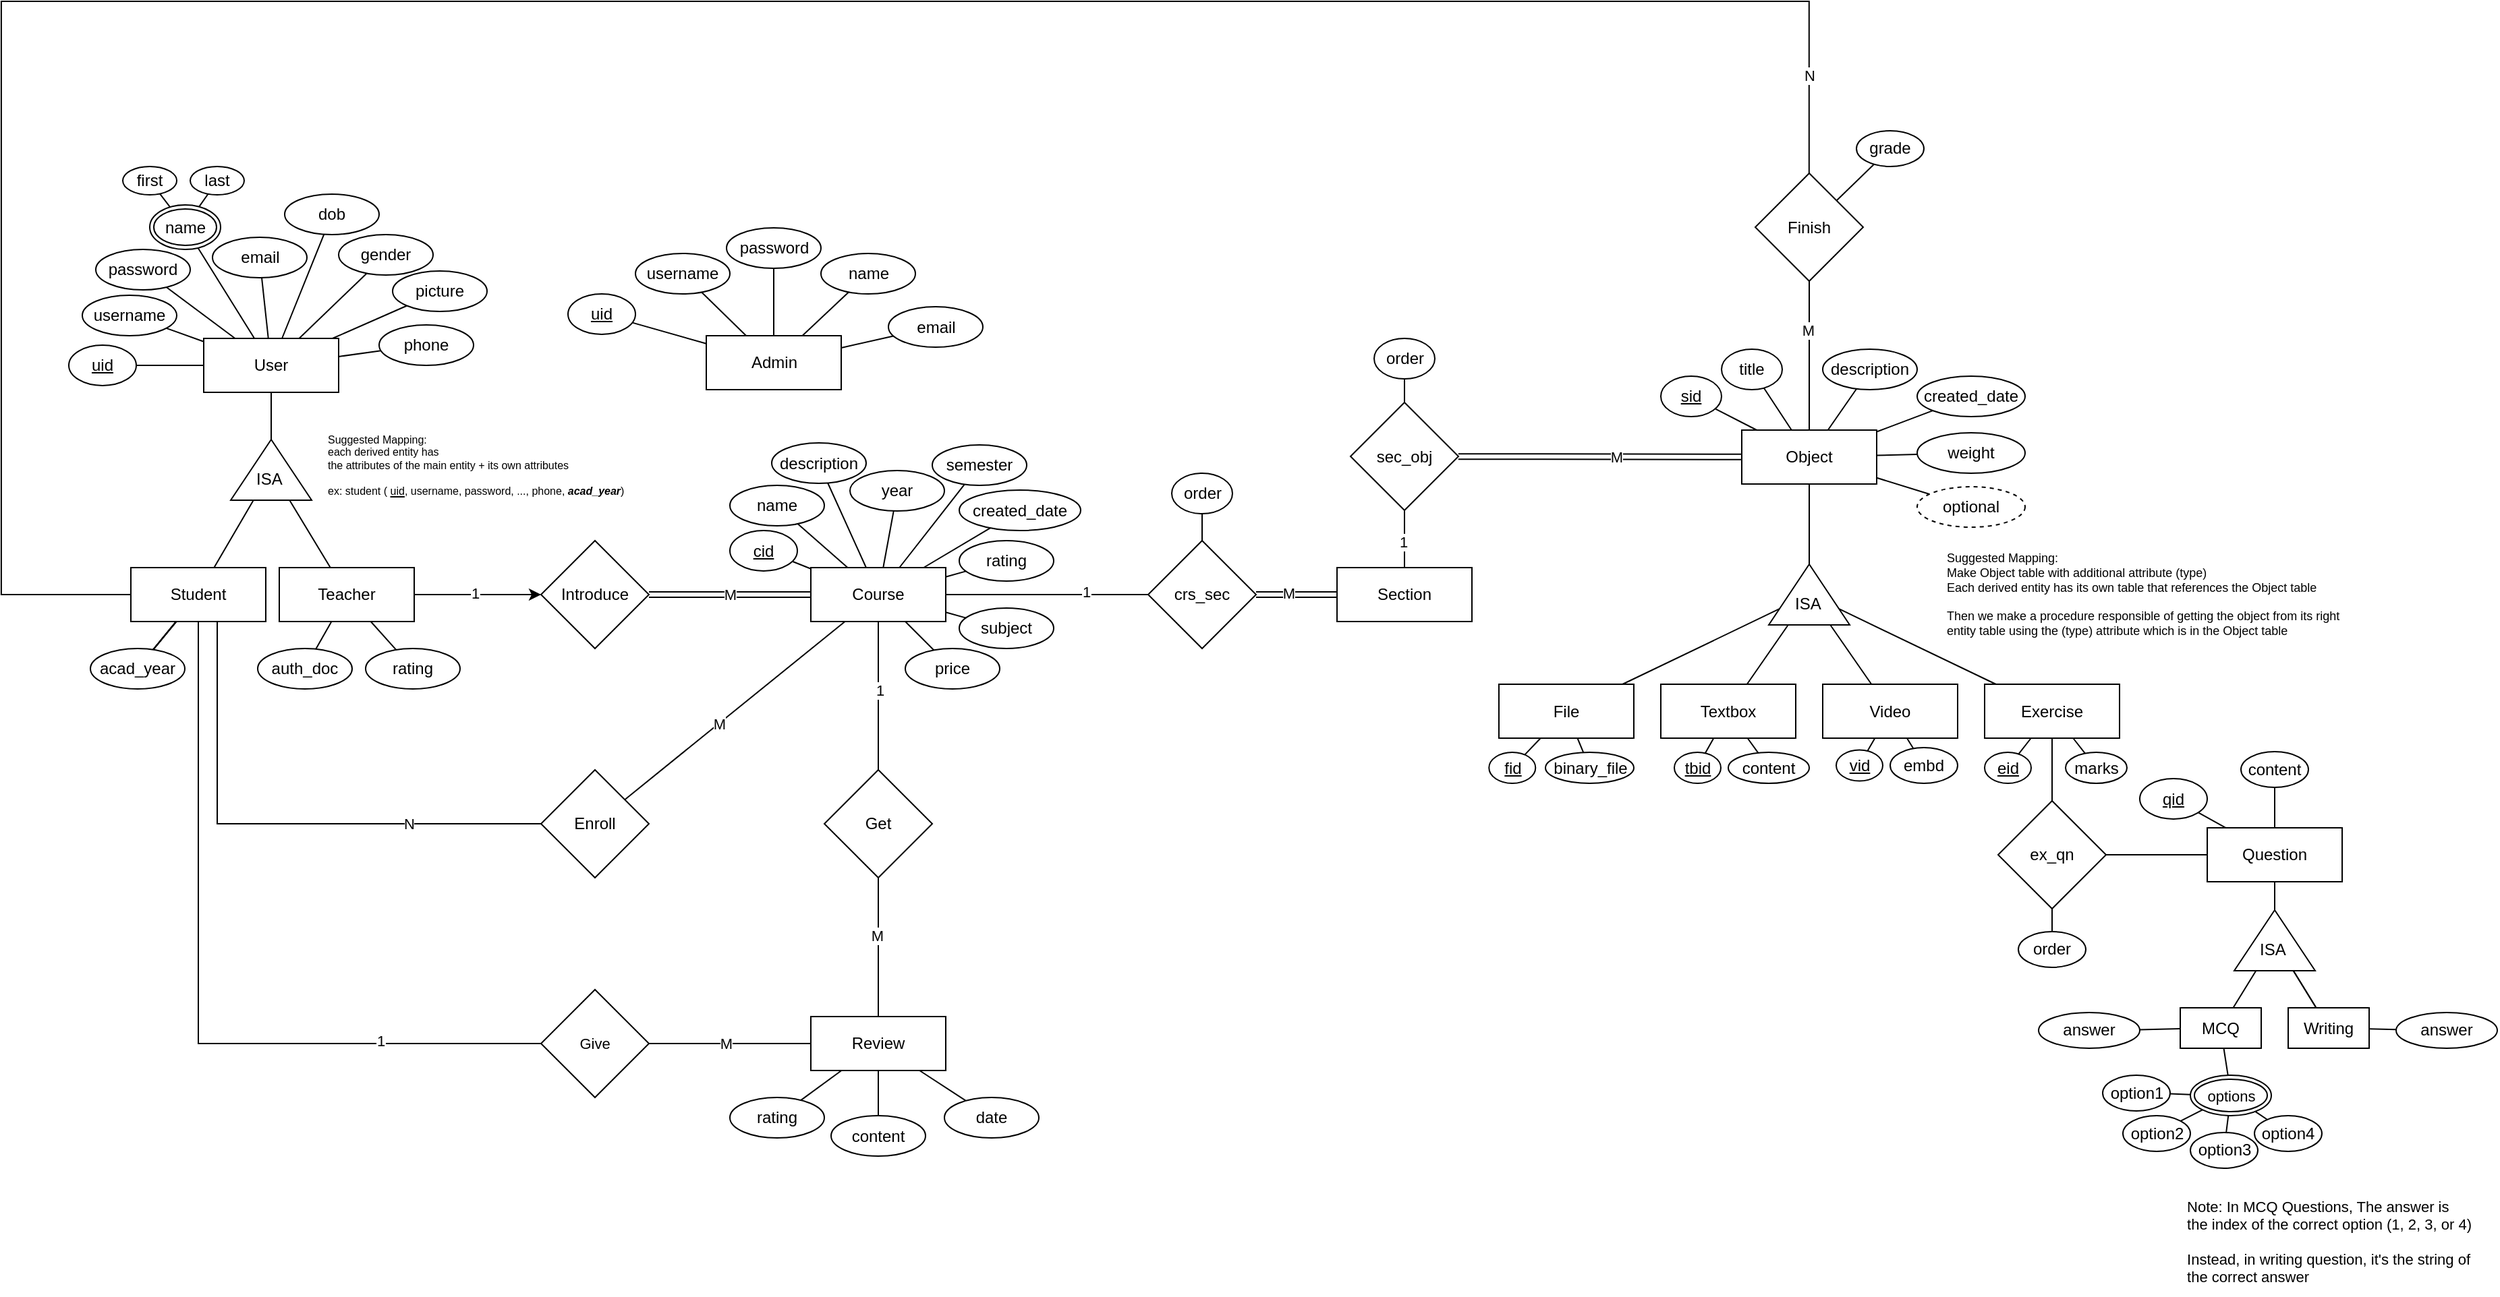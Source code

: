 <mxfile version="24.7.17">
  <diagram name="ERD" id="EbUc1zmFMayHWufl1QnA">
    <mxGraphModel dx="574" dy="750" grid="1" gridSize="10" guides="1" tooltips="1" connect="1" arrows="1" fold="1" page="0" pageScale="1" pageWidth="850" pageHeight="1100" math="0" shadow="0">
      <root>
        <mxCell id="0" />
        <mxCell id="1" parent="0" />
        <mxCell id="yj-YEHGhhqTad1odNJX7-1" value="User" style="whiteSpace=wrap;html=1;align=center;" vertex="1" parent="1">
          <mxGeometry x="350" y="240" width="100" height="40" as="geometry" />
        </mxCell>
        <mxCell id="yj-YEHGhhqTad1odNJX7-10" style="rounded=0;orthogonalLoop=1;jettySize=auto;html=1;endArrow=none;endFill=0;" edge="1" parent="1" source="yj-YEHGhhqTad1odNJX7-2" target="yj-YEHGhhqTad1odNJX7-1">
          <mxGeometry relative="1" as="geometry" />
        </mxCell>
        <mxCell id="yj-YEHGhhqTad1odNJX7-2" value="&lt;blockquote style=&quot;margin-left: 0px; margin-right: 0px; margin-top: 18px;&quot;&gt;&lt;span style=&quot;font-weight: normal;&quot;&gt;ISA&lt;/span&gt;&lt;/blockquote&gt;" style="triangle;whiteSpace=wrap;html=1;rotation=-90;align=center;rounded=0;textDirection=vertical-lr;horizontal=1;spacingTop=20;spacing=2;spacingLeft=0;spacingBottom=0;spacingRight=15;" vertex="1" parent="1">
          <mxGeometry x="377.5" y="307.5" width="45" height="60" as="geometry" />
        </mxCell>
        <mxCell id="yj-YEHGhhqTad1odNJX7-3" value="Admin" style="whiteSpace=wrap;html=1;align=center;" vertex="1" parent="1">
          <mxGeometry x="722.5" y="238" width="100" height="40" as="geometry" />
        </mxCell>
        <mxCell id="yj-YEHGhhqTad1odNJX7-6" style="rounded=0;orthogonalLoop=1;jettySize=auto;html=1;endArrow=none;endFill=0;" edge="1" parent="1" source="yj-YEHGhhqTad1odNJX7-4" target="yj-YEHGhhqTad1odNJX7-2">
          <mxGeometry relative="1" as="geometry" />
        </mxCell>
        <mxCell id="yj-YEHGhhqTad1odNJX7-167" style="edgeStyle=orthogonalEdgeStyle;rounded=0;orthogonalLoop=1;jettySize=auto;html=1;endArrow=none;endFill=0;" edge="1" parent="1" source="yj-YEHGhhqTad1odNJX7-4" target="yj-YEHGhhqTad1odNJX7-165">
          <mxGeometry relative="1" as="geometry">
            <Array as="points">
              <mxPoint x="360" y="600" />
            </Array>
          </mxGeometry>
        </mxCell>
        <mxCell id="yj-YEHGhhqTad1odNJX7-174" value="N" style="edgeLabel;html=1;align=center;verticalAlign=middle;resizable=0;points=[];" vertex="1" connectable="0" parent="yj-YEHGhhqTad1odNJX7-167">
          <mxGeometry x="0.296" y="-2" relative="1" as="geometry">
            <mxPoint x="39" y="-2" as="offset" />
          </mxGeometry>
        </mxCell>
        <mxCell id="yj-YEHGhhqTad1odNJX7-268" value="" style="edgeStyle=none;shape=connector;rounded=0;orthogonalLoop=1;jettySize=auto;html=1;strokeColor=default;align=center;verticalAlign=middle;fontFamily=Helvetica;fontSize=11;fontColor=default;labelBackgroundColor=default;endArrow=none;endFill=0;" edge="1" parent="1" source="yj-YEHGhhqTad1odNJX7-4" target="yj-YEHGhhqTad1odNJX7-119">
          <mxGeometry relative="1" as="geometry" />
        </mxCell>
        <mxCell id="yj-YEHGhhqTad1odNJX7-269" value="" style="edgeStyle=none;shape=connector;rounded=0;orthogonalLoop=1;jettySize=auto;html=1;strokeColor=default;align=center;verticalAlign=middle;fontFamily=Helvetica;fontSize=11;fontColor=default;labelBackgroundColor=default;endArrow=none;endFill=0;" edge="1" parent="1" source="yj-YEHGhhqTad1odNJX7-4" target="yj-YEHGhhqTad1odNJX7-119">
          <mxGeometry relative="1" as="geometry" />
        </mxCell>
        <mxCell id="yj-YEHGhhqTad1odNJX7-270" value="" style="edgeStyle=none;shape=connector;rounded=0;orthogonalLoop=1;jettySize=auto;html=1;strokeColor=default;align=center;verticalAlign=middle;fontFamily=Helvetica;fontSize=11;fontColor=default;labelBackgroundColor=default;endArrow=none;endFill=0;" edge="1" parent="1" source="yj-YEHGhhqTad1odNJX7-4" target="yj-YEHGhhqTad1odNJX7-119">
          <mxGeometry relative="1" as="geometry" />
        </mxCell>
        <mxCell id="yj-YEHGhhqTad1odNJX7-272" style="edgeStyle=orthogonalEdgeStyle;shape=connector;rounded=0;orthogonalLoop=1;jettySize=auto;html=1;strokeColor=default;align=center;verticalAlign=middle;fontFamily=Helvetica;fontSize=11;fontColor=default;labelBackgroundColor=default;endArrow=none;endFill=0;" edge="1" parent="1" source="yj-YEHGhhqTad1odNJX7-4" target="yj-YEHGhhqTad1odNJX7-271">
          <mxGeometry relative="1" as="geometry">
            <Array as="points">
              <mxPoint x="346" y="763" />
            </Array>
          </mxGeometry>
        </mxCell>
        <mxCell id="yj-YEHGhhqTad1odNJX7-276" value="1" style="edgeLabel;html=1;align=center;verticalAlign=middle;resizable=0;points=[];fontFamily=Helvetica;fontSize=11;fontColor=default;labelBackgroundColor=default;" vertex="1" connectable="0" parent="yj-YEHGhhqTad1odNJX7-272">
          <mxGeometry x="0.14" y="2" relative="1" as="geometry">
            <mxPoint x="125" as="offset" />
          </mxGeometry>
        </mxCell>
        <mxCell id="AkRgIrSJwWNJoxxOt4QV-15" style="edgeStyle=orthogonalEdgeStyle;shape=connector;rounded=0;orthogonalLoop=1;jettySize=auto;html=1;strokeColor=default;align=center;verticalAlign=middle;fontFamily=Helvetica;fontSize=11;fontColor=default;labelBackgroundColor=default;endArrow=none;endFill=0;" edge="1" parent="1">
          <mxGeometry relative="1" as="geometry">
            <mxPoint x="305.96" y="430" as="sourcePoint" />
            <mxPoint x="1539.917" y="127.543" as="targetPoint" />
            <Array as="points">
              <mxPoint x="199.96" y="430" />
              <mxPoint x="199.96" y="-10" />
              <mxPoint x="1539.96" y="-10" />
            </Array>
          </mxGeometry>
        </mxCell>
        <mxCell id="AkRgIrSJwWNJoxxOt4QV-21" value="N" style="edgeLabel;html=1;align=center;verticalAlign=middle;resizable=0;points=[];fontFamily=Helvetica;fontSize=11;fontColor=default;labelBackgroundColor=default;" vertex="1" connectable="0" parent="AkRgIrSJwWNJoxxOt4QV-15">
          <mxGeometry x="0.918" relative="1" as="geometry">
            <mxPoint as="offset" />
          </mxGeometry>
        </mxCell>
        <mxCell id="yj-YEHGhhqTad1odNJX7-4" value="Student" style="whiteSpace=wrap;html=1;align=center;" vertex="1" parent="1">
          <mxGeometry x="296" y="410" width="100" height="40" as="geometry" />
        </mxCell>
        <mxCell id="yj-YEHGhhqTad1odNJX7-31" style="edgeStyle=orthogonalEdgeStyle;rounded=0;orthogonalLoop=1;jettySize=auto;html=1;" edge="1" parent="1" source="yj-YEHGhhqTad1odNJX7-5" target="yj-YEHGhhqTad1odNJX7-30">
          <mxGeometry relative="1" as="geometry" />
        </mxCell>
        <mxCell id="yj-YEHGhhqTad1odNJX7-173" value="1" style="edgeLabel;html=1;align=center;verticalAlign=middle;resizable=0;points=[];" vertex="1" connectable="0" parent="yj-YEHGhhqTad1odNJX7-31">
          <mxGeometry x="-0.015" y="-2" relative="1" as="geometry">
            <mxPoint x="-2" y="-3" as="offset" />
          </mxGeometry>
        </mxCell>
        <mxCell id="yj-YEHGhhqTad1odNJX7-5" value="Teacher" style="whiteSpace=wrap;html=1;align=center;" vertex="1" parent="1">
          <mxGeometry x="406" y="410" width="100" height="40" as="geometry" />
        </mxCell>
        <mxCell id="yj-YEHGhhqTad1odNJX7-194" style="rounded=0;orthogonalLoop=1;jettySize=auto;html=1;endArrow=none;endFill=0;" edge="1" parent="1" source="yj-YEHGhhqTad1odNJX7-11" target="yj-YEHGhhqTad1odNJX7-193">
          <mxGeometry relative="1" as="geometry" />
        </mxCell>
        <mxCell id="yj-YEHGhhqTad1odNJX7-196" value="1" style="edgeLabel;html=1;align=center;verticalAlign=middle;resizable=0;points=[];" vertex="1" connectable="0" parent="yj-YEHGhhqTad1odNJX7-194">
          <mxGeometry x="-0.024" y="2" relative="1" as="geometry">
            <mxPoint x="31" as="offset" />
          </mxGeometry>
        </mxCell>
        <mxCell id="yj-YEHGhhqTad1odNJX7-266" value="" style="edgeStyle=none;shape=connector;rounded=0;orthogonalLoop=1;jettySize=auto;html=1;strokeColor=default;align=center;verticalAlign=middle;fontFamily=Helvetica;fontSize=11;fontColor=default;labelBackgroundColor=default;endArrow=none;endFill=0;" edge="1" parent="1" source="yj-YEHGhhqTad1odNJX7-11" target="yj-YEHGhhqTad1odNJX7-265">
          <mxGeometry relative="1" as="geometry" />
        </mxCell>
        <mxCell id="yj-YEHGhhqTad1odNJX7-274" value="1" style="edgeLabel;html=1;align=center;verticalAlign=middle;resizable=0;points=[];fontFamily=Helvetica;fontSize=11;fontColor=default;labelBackgroundColor=default;" vertex="1" connectable="0" parent="yj-YEHGhhqTad1odNJX7-266">
          <mxGeometry x="-0.078" y="1" relative="1" as="geometry">
            <mxPoint as="offset" />
          </mxGeometry>
        </mxCell>
        <mxCell id="yj-YEHGhhqTad1odNJX7-11" value="Course" style="whiteSpace=wrap;html=1;align=center;" vertex="1" parent="1">
          <mxGeometry x="800" y="410" width="100" height="40" as="geometry" />
        </mxCell>
        <mxCell id="yj-YEHGhhqTad1odNJX7-48" style="rounded=0;orthogonalLoop=1;jettySize=auto;html=1;endArrow=none;endFill=0;" edge="1" parent="1" source="yj-YEHGhhqTad1odNJX7-12" target="yj-YEHGhhqTad1odNJX7-45">
          <mxGeometry relative="1" as="geometry" />
        </mxCell>
        <mxCell id="yj-YEHGhhqTad1odNJX7-12" value="Video" style="whiteSpace=wrap;html=1;align=center;" vertex="1" parent="1">
          <mxGeometry x="1550" y="496.5" width="100" height="40" as="geometry" />
        </mxCell>
        <mxCell id="yj-YEHGhhqTad1odNJX7-13" value="Review" style="whiteSpace=wrap;html=1;align=center;" vertex="1" parent="1">
          <mxGeometry x="800" y="743" width="100" height="40" as="geometry" />
        </mxCell>
        <mxCell id="yj-YEHGhhqTad1odNJX7-215" value="" style="edgeStyle=none;shape=connector;rounded=0;orthogonalLoop=1;jettySize=auto;html=1;strokeColor=default;align=center;verticalAlign=middle;fontFamily=Helvetica;fontSize=11;fontColor=default;labelBackgroundColor=default;endArrow=none;endFill=0;" edge="1" parent="1" source="yj-YEHGhhqTad1odNJX7-16" target="yj-YEHGhhqTad1odNJX7-214">
          <mxGeometry relative="1" as="geometry" />
        </mxCell>
        <mxCell id="yj-YEHGhhqTad1odNJX7-16" value="Question" style="whiteSpace=wrap;html=1;align=center;" vertex="1" parent="1">
          <mxGeometry x="1835" y="603" width="100" height="40" as="geometry" />
        </mxCell>
        <mxCell id="yj-YEHGhhqTad1odNJX7-53" style="rounded=0;orthogonalLoop=1;jettySize=auto;html=1;endArrow=none;endFill=0;" edge="1" parent="1" source="yj-YEHGhhqTad1odNJX7-17" target="yj-YEHGhhqTad1odNJX7-45">
          <mxGeometry relative="1" as="geometry" />
        </mxCell>
        <mxCell id="yj-YEHGhhqTad1odNJX7-212" value="" style="edgeStyle=none;shape=connector;rounded=0;orthogonalLoop=1;jettySize=auto;html=1;strokeColor=default;align=center;verticalAlign=middle;fontFamily=Helvetica;fontSize=11;fontColor=default;labelBackgroundColor=default;endArrow=none;endFill=0;" edge="1" parent="1" source="yj-YEHGhhqTad1odNJX7-17" target="yj-YEHGhhqTad1odNJX7-211">
          <mxGeometry relative="1" as="geometry" />
        </mxCell>
        <mxCell id="yj-YEHGhhqTad1odNJX7-17" value="Exercise" style="whiteSpace=wrap;html=1;align=center;" vertex="1" parent="1">
          <mxGeometry x="1670" y="496.5" width="100" height="40" as="geometry" />
        </mxCell>
        <mxCell id="yj-YEHGhhqTad1odNJX7-28" value="Section" style="whiteSpace=wrap;html=1;align=center;" vertex="1" parent="1">
          <mxGeometry x="1190" y="410" width="100" height="40" as="geometry" />
        </mxCell>
        <mxCell id="yj-YEHGhhqTad1odNJX7-32" value="M" style="edgeStyle=orthogonalEdgeStyle;rounded=0;orthogonalLoop=1;jettySize=auto;html=1;shape=link;" edge="1" parent="1" source="yj-YEHGhhqTad1odNJX7-30" target="yj-YEHGhhqTad1odNJX7-11">
          <mxGeometry relative="1" as="geometry" />
        </mxCell>
        <mxCell id="yj-YEHGhhqTad1odNJX7-30" value="Introduce" style="rhombus;whiteSpace=wrap;html=1;" vertex="1" parent="1">
          <mxGeometry x="600" y="390" width="80" height="80" as="geometry" />
        </mxCell>
        <mxCell id="yj-YEHGhhqTad1odNJX7-41" value="&lt;u&gt;eid&lt;/u&gt;" style="ellipse;whiteSpace=wrap;html=1;" vertex="1" parent="1">
          <mxGeometry x="1670" y="547" width="34.5" height="23" as="geometry" />
        </mxCell>
        <mxCell id="AkRgIrSJwWNJoxxOt4QV-18" style="edgeStyle=none;shape=connector;rounded=0;orthogonalLoop=1;jettySize=auto;html=1;strokeColor=default;align=center;verticalAlign=middle;fontFamily=Helvetica;fontSize=11;fontColor=default;labelBackgroundColor=default;endArrow=none;endFill=0;" edge="1" parent="1" source="yj-YEHGhhqTad1odNJX7-44" target="AkRgIrSJwWNJoxxOt4QV-17">
          <mxGeometry relative="1" as="geometry" />
        </mxCell>
        <mxCell id="AkRgIrSJwWNJoxxOt4QV-20" style="edgeStyle=none;shape=connector;rounded=0;orthogonalLoop=1;jettySize=auto;html=1;strokeColor=default;align=center;verticalAlign=middle;fontFamily=Helvetica;fontSize=11;fontColor=default;labelBackgroundColor=default;endArrow=none;endFill=0;" edge="1" parent="1" source="yj-YEHGhhqTad1odNJX7-44" target="AkRgIrSJwWNJoxxOt4QV-19">
          <mxGeometry relative="1" as="geometry" />
        </mxCell>
        <mxCell id="yj-YEHGhhqTad1odNJX7-44" value="Object" style="whiteSpace=wrap;html=1;align=center;" vertex="1" parent="1">
          <mxGeometry x="1490" y="308" width="100" height="40" as="geometry" />
        </mxCell>
        <mxCell id="yj-YEHGhhqTad1odNJX7-50" style="edgeStyle=orthogonalEdgeStyle;rounded=0;orthogonalLoop=1;jettySize=auto;html=1;endArrow=none;endFill=0;" edge="1" parent="1" source="yj-YEHGhhqTad1odNJX7-45" target="yj-YEHGhhqTad1odNJX7-44">
          <mxGeometry relative="1" as="geometry" />
        </mxCell>
        <mxCell id="yj-YEHGhhqTad1odNJX7-45" value="&lt;blockquote style=&quot;margin-left: 0px; margin-right: 0px; margin-top: 18px;&quot;&gt;&lt;span style=&quot;font-weight: normal;&quot;&gt;ISA&lt;/span&gt;&lt;/blockquote&gt;" style="triangle;whiteSpace=wrap;html=1;rotation=-90;align=center;rounded=0;textDirection=vertical-lr;horizontal=1;spacingTop=20;spacing=2;spacingLeft=0;spacingBottom=0;spacingRight=15;" vertex="1" parent="1">
          <mxGeometry x="1517.5" y="400" width="45" height="60" as="geometry" />
        </mxCell>
        <mxCell id="yj-YEHGhhqTad1odNJX7-52" style="rounded=0;orthogonalLoop=1;jettySize=auto;html=1;endArrow=none;endFill=0;" edge="1" parent="1" source="yj-YEHGhhqTad1odNJX7-51" target="yj-YEHGhhqTad1odNJX7-45">
          <mxGeometry relative="1" as="geometry" />
        </mxCell>
        <mxCell id="yj-YEHGhhqTad1odNJX7-51" value="Textbox" style="whiteSpace=wrap;html=1;align=center;" vertex="1" parent="1">
          <mxGeometry x="1430" y="496.5" width="100" height="40" as="geometry" />
        </mxCell>
        <mxCell id="yj-YEHGhhqTad1odNJX7-71" value="&lt;u&gt;vid&lt;/u&gt;" style="ellipse;whiteSpace=wrap;html=1;" vertex="1" parent="1">
          <mxGeometry x="1560" y="545.25" width="34.5" height="23" as="geometry" />
        </mxCell>
        <mxCell id="yj-YEHGhhqTad1odNJX7-84" value="&lt;u&gt;tbid&lt;/u&gt;" style="ellipse;whiteSpace=wrap;html=1;" vertex="1" parent="1">
          <mxGeometry x="1440" y="547" width="34.5" height="23" as="geometry" />
        </mxCell>
        <mxCell id="yj-YEHGhhqTad1odNJX7-87" style="rounded=0;orthogonalLoop=1;jettySize=auto;html=1;endArrow=none;endFill=0;" edge="1" parent="1" source="yj-YEHGhhqTad1odNJX7-84" target="yj-YEHGhhqTad1odNJX7-51">
          <mxGeometry relative="1" as="geometry" />
        </mxCell>
        <mxCell id="yj-YEHGhhqTad1odNJX7-91" style="rounded=0;orthogonalLoop=1;jettySize=auto;html=1;endArrow=none;endFill=0;" edge="1" parent="1" source="yj-YEHGhhqTad1odNJX7-90" target="yj-YEHGhhqTad1odNJX7-51">
          <mxGeometry relative="1" as="geometry" />
        </mxCell>
        <mxCell id="yj-YEHGhhqTad1odNJX7-90" value="content" style="ellipse;whiteSpace=wrap;html=1;" vertex="1" parent="1">
          <mxGeometry x="1480" y="547" width="60" height="23" as="geometry" />
        </mxCell>
        <mxCell id="yj-YEHGhhqTad1odNJX7-93" style="rounded=0;orthogonalLoop=1;jettySize=auto;html=1;endArrow=none;endFill=0;" edge="1" parent="1" source="yj-YEHGhhqTad1odNJX7-71" target="yj-YEHGhhqTad1odNJX7-12">
          <mxGeometry relative="1" as="geometry" />
        </mxCell>
        <mxCell id="yj-YEHGhhqTad1odNJX7-96" style="rounded=0;orthogonalLoop=1;jettySize=auto;html=1;endArrow=none;endFill=0;" edge="1" parent="1" source="yj-YEHGhhqTad1odNJX7-41" target="yj-YEHGhhqTad1odNJX7-17">
          <mxGeometry relative="1" as="geometry" />
        </mxCell>
        <mxCell id="yj-YEHGhhqTad1odNJX7-97" value="&lt;u&gt;sid&lt;/u&gt;" style="ellipse;whiteSpace=wrap;html=1;" vertex="1" parent="1">
          <mxGeometry x="1430" y="268" width="45" height="30" as="geometry" />
        </mxCell>
        <mxCell id="yj-YEHGhhqTad1odNJX7-98" value="title" style="ellipse;whiteSpace=wrap;html=1;" vertex="1" parent="1">
          <mxGeometry x="1475" y="248" width="45" height="30" as="geometry" />
        </mxCell>
        <mxCell id="yj-YEHGhhqTad1odNJX7-99" value="description" style="ellipse;whiteSpace=wrap;html=1;" vertex="1" parent="1">
          <mxGeometry x="1550" y="248" width="70" height="30" as="geometry" />
        </mxCell>
        <mxCell id="yj-YEHGhhqTad1odNJX7-100" value="created_date" style="ellipse;whiteSpace=wrap;html=1;" vertex="1" parent="1">
          <mxGeometry x="1620" y="268" width="80" height="30" as="geometry" />
        </mxCell>
        <mxCell id="yj-YEHGhhqTad1odNJX7-102" style="rounded=0;orthogonalLoop=1;jettySize=auto;html=1;endArrow=none;endFill=0;" edge="1" parent="1" source="yj-YEHGhhqTad1odNJX7-97" target="yj-YEHGhhqTad1odNJX7-44">
          <mxGeometry relative="1" as="geometry" />
        </mxCell>
        <mxCell id="yj-YEHGhhqTad1odNJX7-103" style="rounded=0;orthogonalLoop=1;jettySize=auto;html=1;endArrow=none;endFill=0;" edge="1" parent="1" source="yj-YEHGhhqTad1odNJX7-98" target="yj-YEHGhhqTad1odNJX7-44">
          <mxGeometry relative="1" as="geometry" />
        </mxCell>
        <mxCell id="yj-YEHGhhqTad1odNJX7-104" style="rounded=0;orthogonalLoop=1;jettySize=auto;html=1;endArrow=none;endFill=0;" edge="1" parent="1" source="yj-YEHGhhqTad1odNJX7-99" target="yj-YEHGhhqTad1odNJX7-44">
          <mxGeometry relative="1" as="geometry" />
        </mxCell>
        <mxCell id="yj-YEHGhhqTad1odNJX7-105" style="rounded=0;orthogonalLoop=1;jettySize=auto;html=1;endArrow=none;endFill=0;" edge="1" parent="1" source="yj-YEHGhhqTad1odNJX7-100" target="yj-YEHGhhqTad1odNJX7-44">
          <mxGeometry relative="1" as="geometry" />
        </mxCell>
        <mxCell id="yj-YEHGhhqTad1odNJX7-108" value="&lt;u&gt;uid&lt;/u&gt;" style="ellipse;whiteSpace=wrap;html=1;" vertex="1" parent="1">
          <mxGeometry x="250" y="245" width="50" height="30" as="geometry" />
        </mxCell>
        <mxCell id="yj-YEHGhhqTad1odNJX7-109" value="username" style="ellipse;whiteSpace=wrap;html=1;" vertex="1" parent="1">
          <mxGeometry x="260" y="208" width="70" height="30" as="geometry" />
        </mxCell>
        <mxCell id="yj-YEHGhhqTad1odNJX7-116" style="rounded=0;orthogonalLoop=1;jettySize=auto;html=1;endArrow=none;endFill=0;" edge="1" parent="1" source="yj-YEHGhhqTad1odNJX7-111" target="yj-YEHGhhqTad1odNJX7-1">
          <mxGeometry relative="1" as="geometry" />
        </mxCell>
        <mxCell id="yj-YEHGhhqTad1odNJX7-111" value="password" style="ellipse;whiteSpace=wrap;html=1;" vertex="1" parent="1">
          <mxGeometry x="270" y="174" width="70" height="30" as="geometry" />
        </mxCell>
        <mxCell id="yj-YEHGhhqTad1odNJX7-113" value="email" style="ellipse;whiteSpace=wrap;html=1;" vertex="1" parent="1">
          <mxGeometry x="356.5" y="165" width="70" height="30" as="geometry" />
        </mxCell>
        <mxCell id="yj-YEHGhhqTad1odNJX7-114" style="rounded=0;orthogonalLoop=1;jettySize=auto;html=1;endArrow=none;endFill=0;" edge="1" parent="1" source="yj-YEHGhhqTad1odNJX7-108" target="yj-YEHGhhqTad1odNJX7-1">
          <mxGeometry relative="1" as="geometry" />
        </mxCell>
        <mxCell id="yj-YEHGhhqTad1odNJX7-115" style="rounded=0;orthogonalLoop=1;jettySize=auto;html=1;endArrow=none;endFill=0;" edge="1" parent="1" source="yj-YEHGhhqTad1odNJX7-109" target="yj-YEHGhhqTad1odNJX7-1">
          <mxGeometry relative="1" as="geometry" />
        </mxCell>
        <mxCell id="yj-YEHGhhqTad1odNJX7-117" style="rounded=0;orthogonalLoop=1;jettySize=auto;html=1;endArrow=none;endFill=0;" edge="1" parent="1" source="yj-YEHGhhqTad1odNJX7-150" target="yj-YEHGhhqTad1odNJX7-1">
          <mxGeometry relative="1" as="geometry">
            <mxPoint x="344.212" y="172.471" as="sourcePoint" />
          </mxGeometry>
        </mxCell>
        <mxCell id="yj-YEHGhhqTad1odNJX7-118" style="rounded=0;orthogonalLoop=1;jettySize=auto;html=1;endArrow=none;endFill=0;" edge="1" parent="1" source="yj-YEHGhhqTad1odNJX7-113" target="yj-YEHGhhqTad1odNJX7-1">
          <mxGeometry relative="1" as="geometry" />
        </mxCell>
        <mxCell id="yj-YEHGhhqTad1odNJX7-120" style="rounded=0;orthogonalLoop=1;jettySize=auto;html=1;endArrow=none;endFill=0;" edge="1" parent="1" source="yj-YEHGhhqTad1odNJX7-119" target="yj-YEHGhhqTad1odNJX7-4">
          <mxGeometry relative="1" as="geometry" />
        </mxCell>
        <mxCell id="yj-YEHGhhqTad1odNJX7-119" value="acad_year" style="ellipse;whiteSpace=wrap;html=1;" vertex="1" parent="1">
          <mxGeometry x="266" y="470" width="70" height="30" as="geometry" />
        </mxCell>
        <mxCell id="yj-YEHGhhqTad1odNJX7-122" style="rounded=0;orthogonalLoop=1;jettySize=auto;html=1;endArrow=none;endFill=0;" edge="1" parent="1" source="yj-YEHGhhqTad1odNJX7-5" target="yj-YEHGhhqTad1odNJX7-2">
          <mxGeometry relative="1" as="geometry" />
        </mxCell>
        <mxCell id="yj-YEHGhhqTad1odNJX7-128" style="rounded=0;orthogonalLoop=1;jettySize=auto;html=1;endArrow=none;endFill=0;" edge="1" parent="1" source="yj-YEHGhhqTad1odNJX7-123" target="yj-YEHGhhqTad1odNJX7-3">
          <mxGeometry relative="1" as="geometry" />
        </mxCell>
        <mxCell id="yj-YEHGhhqTad1odNJX7-123" value="&lt;u&gt;uid&lt;/u&gt;" style="ellipse;whiteSpace=wrap;html=1;" vertex="1" parent="1">
          <mxGeometry x="620" y="207" width="50" height="30" as="geometry" />
        </mxCell>
        <mxCell id="yj-YEHGhhqTad1odNJX7-124" value="username" style="ellipse;whiteSpace=wrap;html=1;" vertex="1" parent="1">
          <mxGeometry x="670" y="177" width="70" height="30" as="geometry" />
        </mxCell>
        <mxCell id="yj-YEHGhhqTad1odNJX7-130" style="rounded=0;orthogonalLoop=1;jettySize=auto;html=1;endArrow=none;endFill=0;" edge="1" parent="1" source="yj-YEHGhhqTad1odNJX7-125" target="yj-YEHGhhqTad1odNJX7-3">
          <mxGeometry relative="1" as="geometry" />
        </mxCell>
        <mxCell id="yj-YEHGhhqTad1odNJX7-125" value="password" style="ellipse;whiteSpace=wrap;html=1;" vertex="1" parent="1">
          <mxGeometry x="737.5" y="158" width="70" height="30" as="geometry" />
        </mxCell>
        <mxCell id="yj-YEHGhhqTad1odNJX7-126" value="name" style="ellipse;whiteSpace=wrap;html=1;" vertex="1" parent="1">
          <mxGeometry x="807.5" y="177" width="70" height="30" as="geometry" />
        </mxCell>
        <mxCell id="yj-YEHGhhqTad1odNJX7-132" style="rounded=0;orthogonalLoop=1;jettySize=auto;html=1;endArrow=none;endFill=0;" edge="1" parent="1" source="yj-YEHGhhqTad1odNJX7-127" target="yj-YEHGhhqTad1odNJX7-3">
          <mxGeometry relative="1" as="geometry" />
        </mxCell>
        <mxCell id="yj-YEHGhhqTad1odNJX7-127" value="email" style="ellipse;whiteSpace=wrap;html=1;" vertex="1" parent="1">
          <mxGeometry x="857.5" y="216.5" width="70" height="30" as="geometry" />
        </mxCell>
        <mxCell id="yj-YEHGhhqTad1odNJX7-129" style="rounded=0;orthogonalLoop=1;jettySize=auto;html=1;endArrow=none;endFill=0;" edge="1" parent="1" source="yj-YEHGhhqTad1odNJX7-124" target="yj-YEHGhhqTad1odNJX7-3">
          <mxGeometry relative="1" as="geometry" />
        </mxCell>
        <mxCell id="yj-YEHGhhqTad1odNJX7-131" style="rounded=0;orthogonalLoop=1;jettySize=auto;html=1;endArrow=none;endFill=0;" edge="1" parent="1" source="yj-YEHGhhqTad1odNJX7-126" target="yj-YEHGhhqTad1odNJX7-3">
          <mxGeometry relative="1" as="geometry" />
        </mxCell>
        <mxCell id="yj-YEHGhhqTad1odNJX7-146" style="rounded=0;orthogonalLoop=1;jettySize=auto;html=1;endArrow=none;endFill=0;" edge="1" parent="1" source="yj-YEHGhhqTad1odNJX7-142" target="yj-YEHGhhqTad1odNJX7-1">
          <mxGeometry relative="1" as="geometry" />
        </mxCell>
        <mxCell id="yj-YEHGhhqTad1odNJX7-142" value="dob" style="ellipse;whiteSpace=wrap;html=1;" vertex="1" parent="1">
          <mxGeometry x="410" y="133" width="70" height="30" as="geometry" />
        </mxCell>
        <mxCell id="yj-YEHGhhqTad1odNJX7-147" style="rounded=0;orthogonalLoop=1;jettySize=auto;html=1;endArrow=none;endFill=0;" edge="1" parent="1" source="yj-YEHGhhqTad1odNJX7-143" target="yj-YEHGhhqTad1odNJX7-1">
          <mxGeometry relative="1" as="geometry" />
        </mxCell>
        <mxCell id="yj-YEHGhhqTad1odNJX7-143" value="gender" style="ellipse;whiteSpace=wrap;html=1;" vertex="1" parent="1">
          <mxGeometry x="450" y="163" width="70" height="30" as="geometry" />
        </mxCell>
        <mxCell id="yj-YEHGhhqTad1odNJX7-148" style="rounded=0;orthogonalLoop=1;jettySize=auto;html=1;endArrow=none;endFill=0;" edge="1" parent="1" source="yj-YEHGhhqTad1odNJX7-144" target="yj-YEHGhhqTad1odNJX7-1">
          <mxGeometry relative="1" as="geometry" />
        </mxCell>
        <mxCell id="yj-YEHGhhqTad1odNJX7-144" value="picture" style="ellipse;whiteSpace=wrap;html=1;" vertex="1" parent="1">
          <mxGeometry x="490" y="190" width="70" height="30" as="geometry" />
        </mxCell>
        <mxCell id="yj-YEHGhhqTad1odNJX7-149" style="rounded=0;orthogonalLoop=1;jettySize=auto;html=1;endArrow=none;endFill=0;" edge="1" parent="1" source="yj-YEHGhhqTad1odNJX7-145" target="yj-YEHGhhqTad1odNJX7-1">
          <mxGeometry relative="1" as="geometry" />
        </mxCell>
        <mxCell id="yj-YEHGhhqTad1odNJX7-145" value="phone" style="ellipse;whiteSpace=wrap;html=1;" vertex="1" parent="1">
          <mxGeometry x="480" y="230" width="70" height="30" as="geometry" />
        </mxCell>
        <mxCell id="yj-YEHGhhqTad1odNJX7-150" value="name" style="ellipse;shape=doubleEllipse;margin=3;whiteSpace=wrap;html=1;align=center;" vertex="1" parent="1">
          <mxGeometry x="310" y="141" width="52.5" height="33" as="geometry" />
        </mxCell>
        <mxCell id="yj-YEHGhhqTad1odNJX7-154" style="rounded=0;orthogonalLoop=1;jettySize=auto;html=1;endArrow=none;endFill=0;" edge="1" parent="1" source="yj-YEHGhhqTad1odNJX7-151" target="yj-YEHGhhqTad1odNJX7-150">
          <mxGeometry relative="1" as="geometry" />
        </mxCell>
        <mxCell id="yj-YEHGhhqTad1odNJX7-151" value="first" style="ellipse;whiteSpace=wrap;html=1;" vertex="1" parent="1">
          <mxGeometry x="290" y="112.5" width="40" height="21" as="geometry" />
        </mxCell>
        <mxCell id="yj-YEHGhhqTad1odNJX7-155" style="rounded=0;orthogonalLoop=1;jettySize=auto;html=1;endArrow=none;endFill=0;" edge="1" parent="1" source="yj-YEHGhhqTad1odNJX7-152" target="yj-YEHGhhqTad1odNJX7-150">
          <mxGeometry relative="1" as="geometry" />
        </mxCell>
        <mxCell id="yj-YEHGhhqTad1odNJX7-152" value="last" style="ellipse;whiteSpace=wrap;html=1;" vertex="1" parent="1">
          <mxGeometry x="340" y="112.5" width="40" height="21" as="geometry" />
        </mxCell>
        <mxCell id="yj-YEHGhhqTad1odNJX7-159" style="rounded=0;orthogonalLoop=1;jettySize=auto;html=1;endArrow=none;endFill=0;" edge="1" parent="1" source="yj-YEHGhhqTad1odNJX7-158" target="yj-YEHGhhqTad1odNJX7-5">
          <mxGeometry relative="1" as="geometry" />
        </mxCell>
        <mxCell id="yj-YEHGhhqTad1odNJX7-158" value="auth_doc" style="ellipse;whiteSpace=wrap;html=1;" vertex="1" parent="1">
          <mxGeometry x="390" y="470" width="70" height="30" as="geometry" />
        </mxCell>
        <mxCell id="yj-YEHGhhqTad1odNJX7-166" style="rounded=0;orthogonalLoop=1;jettySize=auto;html=1;endArrow=none;endFill=0;" edge="1" parent="1" source="yj-YEHGhhqTad1odNJX7-165" target="yj-YEHGhhqTad1odNJX7-11">
          <mxGeometry relative="1" as="geometry" />
        </mxCell>
        <mxCell id="yj-YEHGhhqTad1odNJX7-175" value="M" style="edgeLabel;html=1;align=center;verticalAlign=middle;resizable=0;points=[];" vertex="1" connectable="0" parent="yj-YEHGhhqTad1odNJX7-166">
          <mxGeometry x="-0.339" y="-1" relative="1" as="geometry">
            <mxPoint x="15" y="-13" as="offset" />
          </mxGeometry>
        </mxCell>
        <mxCell id="yj-YEHGhhqTad1odNJX7-165" value="Enroll" style="rhombus;whiteSpace=wrap;html=1;" vertex="1" parent="1">
          <mxGeometry x="600" y="560" width="80" height="80" as="geometry" />
        </mxCell>
        <mxCell id="yj-YEHGhhqTad1odNJX7-189" style="rounded=0;orthogonalLoop=1;jettySize=auto;html=1;endArrow=none;endFill=0;" edge="1" parent="1" source="yj-YEHGhhqTad1odNJX7-176" target="yj-YEHGhhqTad1odNJX7-11">
          <mxGeometry relative="1" as="geometry" />
        </mxCell>
        <mxCell id="yj-YEHGhhqTad1odNJX7-176" value="semester" style="ellipse;whiteSpace=wrap;html=1;" vertex="1" parent="1">
          <mxGeometry x="890" y="319" width="70" height="30" as="geometry" />
        </mxCell>
        <mxCell id="yj-YEHGhhqTad1odNJX7-190" style="rounded=0;orthogonalLoop=1;jettySize=auto;html=1;endArrow=none;endFill=0;" edge="1" parent="1" source="yj-YEHGhhqTad1odNJX7-177" target="yj-YEHGhhqTad1odNJX7-11">
          <mxGeometry relative="1" as="geometry" />
        </mxCell>
        <mxCell id="yj-YEHGhhqTad1odNJX7-177" value="rating" style="ellipse;whiteSpace=wrap;html=1;" vertex="1" parent="1">
          <mxGeometry x="910" y="390" width="70" height="30" as="geometry" />
        </mxCell>
        <mxCell id="yj-YEHGhhqTad1odNJX7-188" style="rounded=0;orthogonalLoop=1;jettySize=auto;html=1;endArrow=none;endFill=0;" edge="1" parent="1" source="yj-YEHGhhqTad1odNJX7-178" target="yj-YEHGhhqTad1odNJX7-11">
          <mxGeometry relative="1" as="geometry" />
        </mxCell>
        <mxCell id="yj-YEHGhhqTad1odNJX7-178" value="year" style="ellipse;whiteSpace=wrap;html=1;" vertex="1" parent="1">
          <mxGeometry x="829" y="338" width="70" height="30" as="geometry" />
        </mxCell>
        <mxCell id="yj-YEHGhhqTad1odNJX7-186" style="rounded=0;orthogonalLoop=1;jettySize=auto;html=1;endArrow=none;endFill=0;" edge="1" parent="1" source="yj-YEHGhhqTad1odNJX7-179" target="yj-YEHGhhqTad1odNJX7-11">
          <mxGeometry relative="1" as="geometry" />
        </mxCell>
        <mxCell id="yj-YEHGhhqTad1odNJX7-179" value="description" style="ellipse;whiteSpace=wrap;html=1;" vertex="1" parent="1">
          <mxGeometry x="771" y="317.5" width="70" height="30" as="geometry" />
        </mxCell>
        <mxCell id="yj-YEHGhhqTad1odNJX7-185" style="rounded=0;orthogonalLoop=1;jettySize=auto;html=1;endArrow=none;endFill=0;" edge="1" parent="1" source="yj-YEHGhhqTad1odNJX7-180" target="yj-YEHGhhqTad1odNJX7-11">
          <mxGeometry relative="1" as="geometry" />
        </mxCell>
        <mxCell id="yj-YEHGhhqTad1odNJX7-180" value="name" style="ellipse;whiteSpace=wrap;html=1;" vertex="1" parent="1">
          <mxGeometry x="740" y="349" width="70" height="30" as="geometry" />
        </mxCell>
        <mxCell id="yj-YEHGhhqTad1odNJX7-184" style="rounded=0;orthogonalLoop=1;jettySize=auto;html=1;endArrow=none;endFill=0;" edge="1" parent="1" source="yj-YEHGhhqTad1odNJX7-181" target="yj-YEHGhhqTad1odNJX7-11">
          <mxGeometry relative="1" as="geometry" />
        </mxCell>
        <mxCell id="yj-YEHGhhqTad1odNJX7-181" value="&lt;u&gt;cid&lt;/u&gt;" style="ellipse;whiteSpace=wrap;html=1;" vertex="1" parent="1">
          <mxGeometry x="740" y="382.5" width="50" height="30" as="geometry" />
        </mxCell>
        <mxCell id="yj-YEHGhhqTad1odNJX7-195" style="rounded=0;orthogonalLoop=1;jettySize=auto;html=1;endArrow=none;endFill=0;shape=link;" edge="1" parent="1" source="yj-YEHGhhqTad1odNJX7-193" target="yj-YEHGhhqTad1odNJX7-28">
          <mxGeometry relative="1" as="geometry" />
        </mxCell>
        <mxCell id="yj-YEHGhhqTad1odNJX7-197" value="M" style="edgeLabel;html=1;align=center;verticalAlign=middle;resizable=0;points=[];" vertex="1" connectable="0" parent="yj-YEHGhhqTad1odNJX7-195">
          <mxGeometry x="-0.217" y="1" relative="1" as="geometry">
            <mxPoint as="offset" />
          </mxGeometry>
        </mxCell>
        <mxCell id="yj-YEHGhhqTad1odNJX7-193" value="crs_sec" style="rhombus;whiteSpace=wrap;html=1;" vertex="1" parent="1">
          <mxGeometry x="1050" y="390" width="80" height="80" as="geometry" />
        </mxCell>
        <mxCell id="yj-YEHGhhqTad1odNJX7-199" style="rounded=0;orthogonalLoop=1;jettySize=auto;html=1;endArrow=none;endFill=0;shape=link;" edge="1" parent="1" source="yj-YEHGhhqTad1odNJX7-209" target="yj-YEHGhhqTad1odNJX7-44">
          <mxGeometry relative="1" as="geometry">
            <mxPoint x="1276.43" y="327.58" as="sourcePoint" />
          </mxGeometry>
        </mxCell>
        <mxCell id="yj-YEHGhhqTad1odNJX7-202" value="M" style="edgeLabel;html=1;align=center;verticalAlign=middle;resizable=0;points=[];" vertex="1" connectable="0" parent="yj-YEHGhhqTad1odNJX7-199">
          <mxGeometry x="0.107" relative="1" as="geometry">
            <mxPoint as="offset" />
          </mxGeometry>
        </mxCell>
        <mxCell id="yj-YEHGhhqTad1odNJX7-200" style="rounded=0;orthogonalLoop=1;jettySize=auto;html=1;endArrow=none;endFill=0;" edge="1" parent="1" source="yj-YEHGhhqTad1odNJX7-209" target="yj-YEHGhhqTad1odNJX7-28">
          <mxGeometry relative="1" as="geometry">
            <mxPoint x="1240.0" y="347.5" as="sourcePoint" />
          </mxGeometry>
        </mxCell>
        <mxCell id="yj-YEHGhhqTad1odNJX7-201" value="1" style="edgeLabel;html=1;align=center;verticalAlign=middle;resizable=0;points=[];" vertex="1" connectable="0" parent="yj-YEHGhhqTad1odNJX7-200">
          <mxGeometry x="0.099" y="-1" relative="1" as="geometry">
            <mxPoint as="offset" />
          </mxGeometry>
        </mxCell>
        <mxCell id="yj-YEHGhhqTad1odNJX7-205" value="created_date" style="ellipse;whiteSpace=wrap;html=1;" vertex="1" parent="1">
          <mxGeometry x="910" y="352.5" width="90" height="30" as="geometry" />
        </mxCell>
        <mxCell id="yj-YEHGhhqTad1odNJX7-206" style="rounded=0;orthogonalLoop=1;jettySize=auto;html=1;endArrow=none;endFill=0;" edge="1" parent="1" source="yj-YEHGhhqTad1odNJX7-205" target="yj-YEHGhhqTad1odNJX7-11">
          <mxGeometry relative="1" as="geometry" />
        </mxCell>
        <mxCell id="yj-YEHGhhqTad1odNJX7-263" value="" style="edgeStyle=none;shape=connector;rounded=0;orthogonalLoop=1;jettySize=auto;html=1;strokeColor=default;align=center;verticalAlign=middle;fontFamily=Helvetica;fontSize=11;fontColor=default;labelBackgroundColor=default;endArrow=none;endFill=0;" edge="1" parent="1" source="yj-YEHGhhqTad1odNJX7-209" target="yj-YEHGhhqTad1odNJX7-262">
          <mxGeometry relative="1" as="geometry" />
        </mxCell>
        <mxCell id="yj-YEHGhhqTad1odNJX7-209" value="&lt;span style=&quot;font-size: 12px;&quot;&gt;sec_obj&lt;/span&gt;" style="rhombus;whiteSpace=wrap;html=1;fontFamily=Helvetica;fontSize=11;fontColor=default;labelBackgroundColor=default;" vertex="1" parent="1">
          <mxGeometry x="1200" y="287.5" width="80" height="80" as="geometry" />
        </mxCell>
        <mxCell id="yj-YEHGhhqTad1odNJX7-213" style="edgeStyle=none;shape=connector;rounded=0;orthogonalLoop=1;jettySize=auto;html=1;strokeColor=default;align=center;verticalAlign=middle;fontFamily=Helvetica;fontSize=11;fontColor=default;labelBackgroundColor=default;endArrow=none;endFill=0;" edge="1" parent="1" target="yj-YEHGhhqTad1odNJX7-16">
          <mxGeometry relative="1" as="geometry">
            <mxPoint x="1725" y="623" as="sourcePoint" />
          </mxGeometry>
        </mxCell>
        <mxCell id="yj-YEHGhhqTad1odNJX7-217" value="" style="edgeStyle=none;shape=connector;rounded=0;orthogonalLoop=1;jettySize=auto;html=1;strokeColor=default;align=center;verticalAlign=middle;fontFamily=Helvetica;fontSize=11;fontColor=default;labelBackgroundColor=default;endArrow=none;endFill=0;" edge="1" parent="1" source="yj-YEHGhhqTad1odNJX7-211" target="yj-YEHGhhqTad1odNJX7-216">
          <mxGeometry relative="1" as="geometry" />
        </mxCell>
        <mxCell id="yj-YEHGhhqTad1odNJX7-211" value="ex_qn" style="rhombus;whiteSpace=wrap;html=1;" vertex="1" parent="1">
          <mxGeometry x="1680" y="583" width="80" height="80" as="geometry" />
        </mxCell>
        <mxCell id="yj-YEHGhhqTad1odNJX7-214" value="&lt;u&gt;qid&lt;/u&gt;" style="ellipse;whiteSpace=wrap;html=1;" vertex="1" parent="1">
          <mxGeometry x="1785" y="566.5" width="50" height="30" as="geometry" />
        </mxCell>
        <mxCell id="yj-YEHGhhqTad1odNJX7-216" value="order" style="ellipse;whiteSpace=wrap;html=1;" vertex="1" parent="1">
          <mxGeometry x="1695" y="680" width="50" height="26.5" as="geometry" />
        </mxCell>
        <mxCell id="yj-YEHGhhqTad1odNJX7-220" style="edgeStyle=none;shape=connector;rounded=0;orthogonalLoop=1;jettySize=auto;html=1;strokeColor=default;align=center;verticalAlign=middle;fontFamily=Helvetica;fontSize=11;fontColor=default;labelBackgroundColor=default;endArrow=none;endFill=0;" edge="1" parent="1" source="yj-YEHGhhqTad1odNJX7-219" target="yj-YEHGhhqTad1odNJX7-16">
          <mxGeometry relative="1" as="geometry" />
        </mxCell>
        <mxCell id="yj-YEHGhhqTad1odNJX7-219" value="content" style="ellipse;whiteSpace=wrap;html=1;" vertex="1" parent="1">
          <mxGeometry x="1860" y="546.5" width="50" height="26.5" as="geometry" />
        </mxCell>
        <mxCell id="yj-YEHGhhqTad1odNJX7-228" style="edgeStyle=none;shape=connector;rounded=0;orthogonalLoop=1;jettySize=auto;html=1;strokeColor=default;align=center;verticalAlign=middle;fontFamily=Helvetica;fontSize=11;fontColor=default;labelBackgroundColor=default;endArrow=none;endFill=0;" edge="1" parent="1" source="yj-YEHGhhqTad1odNJX7-221" target="yj-YEHGhhqTad1odNJX7-16">
          <mxGeometry relative="1" as="geometry" />
        </mxCell>
        <mxCell id="yj-YEHGhhqTad1odNJX7-229" value="" style="edgeStyle=none;shape=connector;rounded=0;orthogonalLoop=1;jettySize=auto;html=1;strokeColor=default;align=center;verticalAlign=middle;fontFamily=Helvetica;fontSize=11;fontColor=default;labelBackgroundColor=default;endArrow=none;endFill=0;" edge="1" parent="1" source="yj-YEHGhhqTad1odNJX7-221" target="yj-YEHGhhqTad1odNJX7-224">
          <mxGeometry relative="1" as="geometry" />
        </mxCell>
        <mxCell id="yj-YEHGhhqTad1odNJX7-221" value="&lt;blockquote style=&quot;margin-left: 0px; margin-right: 0px; margin-top: 18px;&quot;&gt;&lt;span style=&quot;font-weight: normal;&quot;&gt;ISA&lt;/span&gt;&lt;/blockquote&gt;" style="triangle;whiteSpace=wrap;html=1;rotation=-90;align=center;rounded=0;textDirection=vertical-lr;horizontal=1;spacingTop=20;spacing=2;spacingLeft=0;spacingBottom=0;spacingRight=15;" vertex="1" parent="1">
          <mxGeometry x="1862.5" y="656.5" width="45" height="60" as="geometry" />
        </mxCell>
        <mxCell id="yj-YEHGhhqTad1odNJX7-226" style="edgeStyle=none;shape=connector;rounded=0;orthogonalLoop=1;jettySize=auto;html=1;strokeColor=default;align=center;verticalAlign=middle;fontFamily=Helvetica;fontSize=11;fontColor=default;labelBackgroundColor=default;endArrow=none;endFill=0;" edge="1" parent="1" source="yj-YEHGhhqTad1odNJX7-223" target="yj-YEHGhhqTad1odNJX7-221">
          <mxGeometry relative="1" as="geometry" />
        </mxCell>
        <mxCell id="yj-YEHGhhqTad1odNJX7-223" value="MCQ" style="whiteSpace=wrap;html=1;align=center;" vertex="1" parent="1">
          <mxGeometry x="1815" y="736.5" width="60" height="30" as="geometry" />
        </mxCell>
        <mxCell id="yj-YEHGhhqTad1odNJX7-227" style="edgeStyle=none;shape=connector;rounded=0;orthogonalLoop=1;jettySize=auto;html=1;strokeColor=default;align=center;verticalAlign=middle;fontFamily=Helvetica;fontSize=11;fontColor=default;labelBackgroundColor=default;endArrow=none;endFill=0;" edge="1" parent="1" source="yj-YEHGhhqTad1odNJX7-224" target="yj-YEHGhhqTad1odNJX7-221">
          <mxGeometry relative="1" as="geometry" />
        </mxCell>
        <mxCell id="yj-YEHGhhqTad1odNJX7-251" style="edgeStyle=none;shape=connector;rounded=0;orthogonalLoop=1;jettySize=auto;html=1;strokeColor=default;align=center;verticalAlign=middle;fontFamily=Helvetica;fontSize=11;fontColor=default;labelBackgroundColor=default;endArrow=none;endFill=0;" edge="1" parent="1" source="yj-YEHGhhqTad1odNJX7-224" target="yj-YEHGhhqTad1odNJX7-250">
          <mxGeometry relative="1" as="geometry" />
        </mxCell>
        <mxCell id="yj-YEHGhhqTad1odNJX7-224" value="Writing" style="whiteSpace=wrap;html=1;align=center;" vertex="1" parent="1">
          <mxGeometry x="1895" y="736.5" width="60" height="30" as="geometry" />
        </mxCell>
        <mxCell id="yj-YEHGhhqTad1odNJX7-232" value="option1" style="ellipse;whiteSpace=wrap;html=1;" vertex="1" parent="1">
          <mxGeometry x="1757.5" y="786.5" width="50" height="26.5" as="geometry" />
        </mxCell>
        <mxCell id="yj-YEHGhhqTad1odNJX7-234" style="edgeStyle=none;shape=connector;rounded=0;orthogonalLoop=1;jettySize=auto;html=1;strokeColor=default;align=center;verticalAlign=middle;fontFamily=Helvetica;fontSize=11;fontColor=default;labelBackgroundColor=default;endArrow=none;endFill=0;" edge="1" parent="1" source="yj-YEHGhhqTad1odNJX7-233" target="yj-YEHGhhqTad1odNJX7-223">
          <mxGeometry relative="1" as="geometry" />
        </mxCell>
        <mxCell id="yj-YEHGhhqTad1odNJX7-235" style="edgeStyle=none;shape=connector;rounded=0;orthogonalLoop=1;jettySize=auto;html=1;strokeColor=default;align=center;verticalAlign=middle;fontFamily=Helvetica;fontSize=11;fontColor=default;labelBackgroundColor=default;endArrow=none;endFill=0;" edge="1" parent="1" source="yj-YEHGhhqTad1odNJX7-233" target="yj-YEHGhhqTad1odNJX7-232">
          <mxGeometry relative="1" as="geometry" />
        </mxCell>
        <mxCell id="yj-YEHGhhqTad1odNJX7-233" value="options" style="ellipse;shape=doubleEllipse;margin=3;whiteSpace=wrap;html=1;align=center;fontFamily=Helvetica;fontSize=11;fontColor=default;labelBackgroundColor=default;" vertex="1" parent="1">
          <mxGeometry x="1822.5" y="786.5" width="60" height="30" as="geometry" />
        </mxCell>
        <mxCell id="yj-YEHGhhqTad1odNJX7-239" style="edgeStyle=none;shape=connector;rounded=0;orthogonalLoop=1;jettySize=auto;html=1;strokeColor=default;align=center;verticalAlign=middle;fontFamily=Helvetica;fontSize=11;fontColor=default;labelBackgroundColor=default;endArrow=none;endFill=0;" edge="1" parent="1" source="yj-YEHGhhqTad1odNJX7-236" target="yj-YEHGhhqTad1odNJX7-233">
          <mxGeometry relative="1" as="geometry" />
        </mxCell>
        <mxCell id="yj-YEHGhhqTad1odNJX7-236" value="option2" style="ellipse;whiteSpace=wrap;html=1;" vertex="1" parent="1">
          <mxGeometry x="1772.5" y="816.5" width="50" height="26.5" as="geometry" />
        </mxCell>
        <mxCell id="yj-YEHGhhqTad1odNJX7-240" style="edgeStyle=none;shape=connector;rounded=0;orthogonalLoop=1;jettySize=auto;html=1;strokeColor=default;align=center;verticalAlign=middle;fontFamily=Helvetica;fontSize=11;fontColor=default;labelBackgroundColor=default;endArrow=none;endFill=0;" edge="1" parent="1" source="yj-YEHGhhqTad1odNJX7-237" target="yj-YEHGhhqTad1odNJX7-233">
          <mxGeometry relative="1" as="geometry" />
        </mxCell>
        <mxCell id="yj-YEHGhhqTad1odNJX7-237" value="option3" style="ellipse;whiteSpace=wrap;html=1;" vertex="1" parent="1">
          <mxGeometry x="1822.5" y="829" width="50" height="26.5" as="geometry" />
        </mxCell>
        <mxCell id="yj-YEHGhhqTad1odNJX7-241" style="edgeStyle=none;shape=connector;rounded=0;orthogonalLoop=1;jettySize=auto;html=1;strokeColor=default;align=center;verticalAlign=middle;fontFamily=Helvetica;fontSize=11;fontColor=default;labelBackgroundColor=default;endArrow=none;endFill=0;" edge="1" parent="1" source="yj-YEHGhhqTad1odNJX7-238" target="yj-YEHGhhqTad1odNJX7-233">
          <mxGeometry relative="1" as="geometry" />
        </mxCell>
        <mxCell id="yj-YEHGhhqTad1odNJX7-238" value="option4" style="ellipse;whiteSpace=wrap;html=1;" vertex="1" parent="1">
          <mxGeometry x="1870" y="816.5" width="50" height="26.5" as="geometry" />
        </mxCell>
        <mxCell id="yj-YEHGhhqTad1odNJX7-248" value="" style="edgeStyle=none;shape=connector;rounded=0;orthogonalLoop=1;jettySize=auto;html=1;strokeColor=default;align=center;verticalAlign=middle;fontFamily=Helvetica;fontSize=11;fontColor=default;labelBackgroundColor=default;endArrow=none;endFill=0;" edge="1" parent="1" source="yj-YEHGhhqTad1odNJX7-247" target="yj-YEHGhhqTad1odNJX7-223">
          <mxGeometry relative="1" as="geometry" />
        </mxCell>
        <mxCell id="yj-YEHGhhqTad1odNJX7-247" value="answer" style="ellipse;whiteSpace=wrap;html=1;" vertex="1" parent="1">
          <mxGeometry x="1710" y="740" width="75" height="26.5" as="geometry" />
        </mxCell>
        <mxCell id="yj-YEHGhhqTad1odNJX7-250" value="answer" style="ellipse;whiteSpace=wrap;html=1;" vertex="1" parent="1">
          <mxGeometry x="1975" y="740" width="75" height="26.5" as="geometry" />
        </mxCell>
        <mxCell id="yj-YEHGhhqTad1odNJX7-252" value="&lt;div style=&quot;text-align: justify;&quot;&gt;Note: In MCQ Questions, The answer is&lt;/div&gt;&lt;div style=&quot;text-align: justify;&quot;&gt;the index of the correct option (1, 2, 3, or 4)&lt;/div&gt;&lt;div style=&quot;text-align: justify;&quot;&gt;&lt;br&gt;&lt;/div&gt;&lt;div style=&quot;text-align: justify;&quot;&gt;Instead, in writing question, it&#39;s the string of&lt;/div&gt;&lt;div style=&quot;text-align: justify;&quot;&gt;the correct answer&lt;/div&gt;" style="text;html=1;align=center;verticalAlign=middle;resizable=0;points=[];autosize=1;strokeColor=none;fillColor=none;fontFamily=Helvetica;fontSize=11;fontColor=default;labelBackgroundColor=default;" vertex="1" parent="1">
          <mxGeometry x="1810" y="870" width="230" height="80" as="geometry" />
        </mxCell>
        <mxCell id="yj-YEHGhhqTad1odNJX7-258" value="" style="edgeStyle=none;shape=connector;rounded=0;orthogonalLoop=1;jettySize=auto;html=1;strokeColor=default;align=center;verticalAlign=middle;fontFamily=Helvetica;fontSize=11;fontColor=default;labelBackgroundColor=default;endArrow=none;endFill=0;" edge="1" parent="1" source="yj-YEHGhhqTad1odNJX7-255" target="yj-YEHGhhqTad1odNJX7-12">
          <mxGeometry relative="1" as="geometry" />
        </mxCell>
        <mxCell id="yj-YEHGhhqTad1odNJX7-255" value="embd" style="ellipse;whiteSpace=wrap;html=1;" vertex="1" parent="1">
          <mxGeometry x="1600" y="543.5" width="50" height="26.5" as="geometry" />
        </mxCell>
        <mxCell id="yj-YEHGhhqTad1odNJX7-262" value="order" style="ellipse;whiteSpace=wrap;html=1;" vertex="1" parent="1">
          <mxGeometry x="1217.5" y="240" width="45" height="30" as="geometry" />
        </mxCell>
        <mxCell id="yj-YEHGhhqTad1odNJX7-267" value="" style="edgeStyle=none;shape=connector;rounded=0;orthogonalLoop=1;jettySize=auto;html=1;strokeColor=default;align=center;verticalAlign=middle;fontFamily=Helvetica;fontSize=11;fontColor=default;labelBackgroundColor=default;endArrow=none;endFill=0;" edge="1" parent="1" source="yj-YEHGhhqTad1odNJX7-265" target="yj-YEHGhhqTad1odNJX7-13">
          <mxGeometry relative="1" as="geometry" />
        </mxCell>
        <mxCell id="yj-YEHGhhqTad1odNJX7-275" value="M" style="edgeLabel;html=1;align=center;verticalAlign=middle;resizable=0;points=[];fontFamily=Helvetica;fontSize=11;fontColor=default;labelBackgroundColor=default;" vertex="1" connectable="0" parent="yj-YEHGhhqTad1odNJX7-267">
          <mxGeometry x="-0.175" y="-1" relative="1" as="geometry">
            <mxPoint as="offset" />
          </mxGeometry>
        </mxCell>
        <mxCell id="yj-YEHGhhqTad1odNJX7-265" value="Get" style="rhombus;whiteSpace=wrap;html=1;" vertex="1" parent="1">
          <mxGeometry x="810" y="560" width="80" height="80" as="geometry" />
        </mxCell>
        <mxCell id="yj-YEHGhhqTad1odNJX7-273" style="edgeStyle=none;shape=connector;rounded=0;orthogonalLoop=1;jettySize=auto;html=1;strokeColor=default;align=center;verticalAlign=middle;fontFamily=Helvetica;fontSize=11;fontColor=default;labelBackgroundColor=default;endArrow=none;endFill=0;" edge="1" parent="1" source="yj-YEHGhhqTad1odNJX7-271" target="yj-YEHGhhqTad1odNJX7-13">
          <mxGeometry relative="1" as="geometry" />
        </mxCell>
        <mxCell id="yj-YEHGhhqTad1odNJX7-277" value="M" style="edgeLabel;html=1;align=center;verticalAlign=middle;resizable=0;points=[];fontFamily=Helvetica;fontSize=11;fontColor=default;labelBackgroundColor=default;" vertex="1" connectable="0" parent="yj-YEHGhhqTad1odNJX7-273">
          <mxGeometry x="-0.334" y="-2" relative="1" as="geometry">
            <mxPoint x="17" y="-2" as="offset" />
          </mxGeometry>
        </mxCell>
        <mxCell id="yj-YEHGhhqTad1odNJX7-271" value="Give" style="rhombus;whiteSpace=wrap;html=1;fontFamily=Helvetica;fontSize=11;fontColor=default;labelBackgroundColor=default;" vertex="1" parent="1">
          <mxGeometry x="600" y="723" width="80" height="80" as="geometry" />
        </mxCell>
        <mxCell id="yj-YEHGhhqTad1odNJX7-279" value="" style="edgeStyle=none;shape=connector;rounded=0;orthogonalLoop=1;jettySize=auto;html=1;strokeColor=default;align=center;verticalAlign=middle;fontFamily=Helvetica;fontSize=11;fontColor=default;labelBackgroundColor=default;endArrow=none;endFill=0;" edge="1" parent="1" source="yj-YEHGhhqTad1odNJX7-278" target="yj-YEHGhhqTad1odNJX7-5">
          <mxGeometry relative="1" as="geometry" />
        </mxCell>
        <mxCell id="yj-YEHGhhqTad1odNJX7-278" value="rating" style="ellipse;whiteSpace=wrap;html=1;" vertex="1" parent="1">
          <mxGeometry x="470" y="470" width="70" height="30" as="geometry" />
        </mxCell>
        <mxCell id="yj-YEHGhhqTad1odNJX7-281" value="" style="edgeStyle=none;shape=connector;rounded=0;orthogonalLoop=1;jettySize=auto;html=1;strokeColor=default;align=center;verticalAlign=middle;fontFamily=Helvetica;fontSize=11;fontColor=default;labelBackgroundColor=default;endArrow=none;endFill=0;" edge="1" parent="1" source="yj-YEHGhhqTad1odNJX7-280" target="yj-YEHGhhqTad1odNJX7-193">
          <mxGeometry relative="1" as="geometry" />
        </mxCell>
        <mxCell id="yj-YEHGhhqTad1odNJX7-280" value="order" style="ellipse;whiteSpace=wrap;html=1;" vertex="1" parent="1">
          <mxGeometry x="1067.5" y="340" width="45" height="30" as="geometry" />
        </mxCell>
        <mxCell id="yj-YEHGhhqTad1odNJX7-287" style="edgeStyle=none;shape=connector;rounded=0;orthogonalLoop=1;jettySize=auto;html=1;strokeColor=default;align=center;verticalAlign=middle;fontFamily=Helvetica;fontSize=11;fontColor=default;labelBackgroundColor=default;endArrow=none;endFill=0;" edge="1" parent="1" source="yj-YEHGhhqTad1odNJX7-282" target="yj-YEHGhhqTad1odNJX7-13">
          <mxGeometry relative="1" as="geometry" />
        </mxCell>
        <mxCell id="yj-YEHGhhqTad1odNJX7-282" value="rating" style="ellipse;whiteSpace=wrap;html=1;" vertex="1" parent="1">
          <mxGeometry x="740" y="803" width="70" height="30" as="geometry" />
        </mxCell>
        <mxCell id="yj-YEHGhhqTad1odNJX7-285" value="" style="edgeStyle=none;shape=connector;rounded=0;orthogonalLoop=1;jettySize=auto;html=1;strokeColor=default;align=center;verticalAlign=middle;fontFamily=Helvetica;fontSize=11;fontColor=default;labelBackgroundColor=default;endArrow=none;endFill=0;" edge="1" parent="1" source="yj-YEHGhhqTad1odNJX7-283" target="yj-YEHGhhqTad1odNJX7-13">
          <mxGeometry relative="1" as="geometry" />
        </mxCell>
        <mxCell id="yj-YEHGhhqTad1odNJX7-283" value="content" style="ellipse;whiteSpace=wrap;html=1;" vertex="1" parent="1">
          <mxGeometry x="815" y="816.5" width="70" height="30" as="geometry" />
        </mxCell>
        <mxCell id="yj-YEHGhhqTad1odNJX7-288" style="edgeStyle=none;shape=connector;rounded=0;orthogonalLoop=1;jettySize=auto;html=1;strokeColor=default;align=center;verticalAlign=middle;fontFamily=Helvetica;fontSize=11;fontColor=default;labelBackgroundColor=default;endArrow=none;endFill=0;" edge="1" parent="1" source="yj-YEHGhhqTad1odNJX7-284" target="yj-YEHGhhqTad1odNJX7-13">
          <mxGeometry relative="1" as="geometry" />
        </mxCell>
        <mxCell id="yj-YEHGhhqTad1odNJX7-284" value="date" style="ellipse;whiteSpace=wrap;html=1;" vertex="1" parent="1">
          <mxGeometry x="899" y="803" width="70" height="30" as="geometry" />
        </mxCell>
        <mxCell id="yj-YEHGhhqTad1odNJX7-293" style="edgeStyle=none;shape=connector;rounded=0;orthogonalLoop=1;jettySize=auto;html=1;strokeColor=default;align=center;verticalAlign=middle;fontFamily=Helvetica;fontSize=11;fontColor=default;labelBackgroundColor=default;endArrow=none;endFill=0;" edge="1" parent="1" source="yj-YEHGhhqTad1odNJX7-292" target="yj-YEHGhhqTad1odNJX7-11">
          <mxGeometry relative="1" as="geometry" />
        </mxCell>
        <mxCell id="yj-YEHGhhqTad1odNJX7-292" value="subject" style="ellipse;whiteSpace=wrap;html=1;" vertex="1" parent="1">
          <mxGeometry x="910" y="440" width="70" height="30" as="geometry" />
        </mxCell>
        <mxCell id="yj-YEHGhhqTad1odNJX7-299" style="edgeStyle=none;shape=connector;rounded=0;orthogonalLoop=1;jettySize=auto;html=1;strokeColor=default;align=center;verticalAlign=middle;fontFamily=Helvetica;fontSize=11;fontColor=default;labelBackgroundColor=default;endArrow=none;endFill=0;" edge="1" parent="1" source="yj-YEHGhhqTad1odNJX7-298" target="yj-YEHGhhqTad1odNJX7-11">
          <mxGeometry relative="1" as="geometry" />
        </mxCell>
        <mxCell id="yj-YEHGhhqTad1odNJX7-298" value="price" style="ellipse;whiteSpace=wrap;html=1;" vertex="1" parent="1">
          <mxGeometry x="870" y="470" width="70" height="30" as="geometry" />
        </mxCell>
        <mxCell id="AkRgIrSJwWNJoxxOt4QV-2" style="shape=connector;rounded=0;orthogonalLoop=1;jettySize=auto;html=1;strokeColor=default;align=center;verticalAlign=middle;fontFamily=Helvetica;fontSize=11;fontColor=default;labelBackgroundColor=default;endArrow=none;endFill=0;" edge="1" parent="1" source="AkRgIrSJwWNJoxxOt4QV-1" target="yj-YEHGhhqTad1odNJX7-45">
          <mxGeometry relative="1" as="geometry" />
        </mxCell>
        <mxCell id="AkRgIrSJwWNJoxxOt4QV-1" value="File" style="whiteSpace=wrap;html=1;align=center;" vertex="1" parent="1">
          <mxGeometry x="1310" y="496.5" width="100" height="40" as="geometry" />
        </mxCell>
        <mxCell id="AkRgIrSJwWNJoxxOt4QV-6" style="edgeStyle=none;shape=connector;rounded=0;orthogonalLoop=1;jettySize=auto;html=1;strokeColor=default;align=center;verticalAlign=middle;fontFamily=Helvetica;fontSize=11;fontColor=default;labelBackgroundColor=default;endArrow=none;endFill=0;" edge="1" parent="1" source="AkRgIrSJwWNJoxxOt4QV-3" target="AkRgIrSJwWNJoxxOt4QV-1">
          <mxGeometry relative="1" as="geometry" />
        </mxCell>
        <mxCell id="AkRgIrSJwWNJoxxOt4QV-3" value="&lt;u&gt;fid&lt;/u&gt;" style="ellipse;whiteSpace=wrap;html=1;" vertex="1" parent="1">
          <mxGeometry x="1302.64" y="547" width="34.5" height="23" as="geometry" />
        </mxCell>
        <mxCell id="AkRgIrSJwWNJoxxOt4QV-5" style="edgeStyle=none;shape=connector;rounded=0;orthogonalLoop=1;jettySize=auto;html=1;strokeColor=default;align=center;verticalAlign=middle;fontFamily=Helvetica;fontSize=11;fontColor=default;labelBackgroundColor=default;endArrow=none;endFill=0;" edge="1" parent="1" source="AkRgIrSJwWNJoxxOt4QV-4" target="AkRgIrSJwWNJoxxOt4QV-1">
          <mxGeometry relative="1" as="geometry" />
        </mxCell>
        <mxCell id="AkRgIrSJwWNJoxxOt4QV-4" value="binary_file" style="ellipse;whiteSpace=wrap;html=1;" vertex="1" parent="1">
          <mxGeometry x="1344.5" y="547" width="65.5" height="23" as="geometry" />
        </mxCell>
        <mxCell id="AkRgIrSJwWNJoxxOt4QV-13" value="" style="edgeStyle=none;shape=connector;rounded=0;orthogonalLoop=1;jettySize=auto;html=1;strokeColor=default;align=center;verticalAlign=middle;fontFamily=Helvetica;fontSize=11;fontColor=default;labelBackgroundColor=default;endArrow=none;endFill=0;" edge="1" parent="1" source="AkRgIrSJwWNJoxxOt4QV-7" target="AkRgIrSJwWNJoxxOt4QV-8">
          <mxGeometry relative="1" as="geometry" />
        </mxCell>
        <mxCell id="AkRgIrSJwWNJoxxOt4QV-7" value="Finish" style="rhombus;whiteSpace=wrap;html=1;" vertex="1" parent="1">
          <mxGeometry x="1500" y="117.5" width="80" height="80" as="geometry" />
        </mxCell>
        <mxCell id="AkRgIrSJwWNJoxxOt4QV-8" value="grade" style="ellipse;whiteSpace=wrap;html=1;" vertex="1" parent="1">
          <mxGeometry x="1575" y="86" width="50" height="26.5" as="geometry" />
        </mxCell>
        <mxCell id="AkRgIrSJwWNJoxxOt4QV-12" style="edgeStyle=none;shape=connector;rounded=0;orthogonalLoop=1;jettySize=auto;html=1;strokeColor=default;align=center;verticalAlign=middle;fontFamily=Helvetica;fontSize=11;fontColor=default;labelBackgroundColor=default;endArrow=none;endFill=0;" edge="1" parent="1" source="AkRgIrSJwWNJoxxOt4QV-11" target="yj-YEHGhhqTad1odNJX7-17">
          <mxGeometry relative="1" as="geometry" />
        </mxCell>
        <mxCell id="AkRgIrSJwWNJoxxOt4QV-11" value="marks" style="ellipse;whiteSpace=wrap;html=1;" vertex="1" parent="1">
          <mxGeometry x="1730" y="547" width="45.5" height="23" as="geometry" />
        </mxCell>
        <mxCell id="AkRgIrSJwWNJoxxOt4QV-16" style="edgeStyle=none;shape=connector;rounded=0;orthogonalLoop=1;jettySize=auto;html=1;strokeColor=default;align=center;verticalAlign=middle;fontFamily=Helvetica;fontSize=11;fontColor=default;labelBackgroundColor=default;endArrow=none;endFill=0;" edge="1" parent="1" source="AkRgIrSJwWNJoxxOt4QV-7" target="yj-YEHGhhqTad1odNJX7-44">
          <mxGeometry relative="1" as="geometry" />
        </mxCell>
        <mxCell id="AkRgIrSJwWNJoxxOt4QV-22" value="M" style="edgeLabel;html=1;align=center;verticalAlign=middle;resizable=0;points=[];fontFamily=Helvetica;fontSize=11;fontColor=default;labelBackgroundColor=default;" vertex="1" connectable="0" parent="AkRgIrSJwWNJoxxOt4QV-16">
          <mxGeometry x="-0.338" y="-1" relative="1" as="geometry">
            <mxPoint as="offset" />
          </mxGeometry>
        </mxCell>
        <mxCell id="AkRgIrSJwWNJoxxOt4QV-17" value="weight" style="ellipse;whiteSpace=wrap;html=1;" vertex="1" parent="1">
          <mxGeometry x="1620" y="310" width="80" height="30" as="geometry" />
        </mxCell>
        <mxCell id="AkRgIrSJwWNJoxxOt4QV-19" value="optional" style="ellipse;whiteSpace=wrap;html=1;dashed=1;" vertex="1" parent="1">
          <mxGeometry x="1620" y="350" width="80" height="30" as="geometry" />
        </mxCell>
        <mxCell id="AkRgIrSJwWNJoxxOt4QV-23" value="Suggested Mapping:&lt;div style=&quot;font-size: 8px;&quot;&gt;each derived entity has&lt;br style=&quot;font-size: 8px;&quot;&gt;the attributes of the main entity + its own attributes&lt;/div&gt;&lt;div style=&quot;font-size: 8px;&quot;&gt;&lt;br style=&quot;font-size: 8px;&quot;&gt;&lt;/div&gt;&lt;div style=&quot;font-size: 8px;&quot;&gt;ex: student ( &lt;u style=&quot;font-size: 8px;&quot;&gt;uid&lt;/u&gt;, username, password, ..., phone, &lt;b style=&quot;font-size: 8px;&quot;&gt;&lt;i style=&quot;font-size: 8px;&quot;&gt;acad_year&lt;/i&gt;&lt;/b&gt;)&lt;/div&gt;" style="text;html=1;align=left;verticalAlign=middle;resizable=0;points=[];autosize=1;strokeColor=none;fillColor=none;fontFamily=Helvetica;fontSize=8;fontColor=default;labelBackgroundColor=default;" vertex="1" parent="1">
          <mxGeometry x="440" y="304" width="240" height="60" as="geometry" />
        </mxCell>
        <mxCell id="AkRgIrSJwWNJoxxOt4QV-24" value="Suggested Mapping:&lt;div style=&quot;font-size: 9px;&quot;&gt;Make Object table with additional attribute (type)&lt;/div&gt;&lt;div style=&quot;font-size: 9px;&quot;&gt;Each derived entity has its own table that references the Object table&lt;/div&gt;&lt;div style=&quot;font-size: 9px;&quot;&gt;&lt;br style=&quot;font-size: 9px;&quot;&gt;&lt;/div&gt;&lt;div style=&quot;font-size: 9px;&quot;&gt;Then we make a procedure responsible of getting the object from its right&lt;/div&gt;&lt;div style=&quot;font-size: 9px;&quot;&gt;entity table using the (type) attribute which is in the Object table&lt;/div&gt;" style="text;html=1;align=left;verticalAlign=middle;resizable=0;points=[];autosize=1;strokeColor=none;fillColor=none;fontFamily=Helvetica;fontSize=9;fontColor=default;labelBackgroundColor=default;" vertex="1" parent="1">
          <mxGeometry x="1640" y="390" width="310" height="80" as="geometry" />
        </mxCell>
      </root>
    </mxGraphModel>
  </diagram>
</mxfile>
